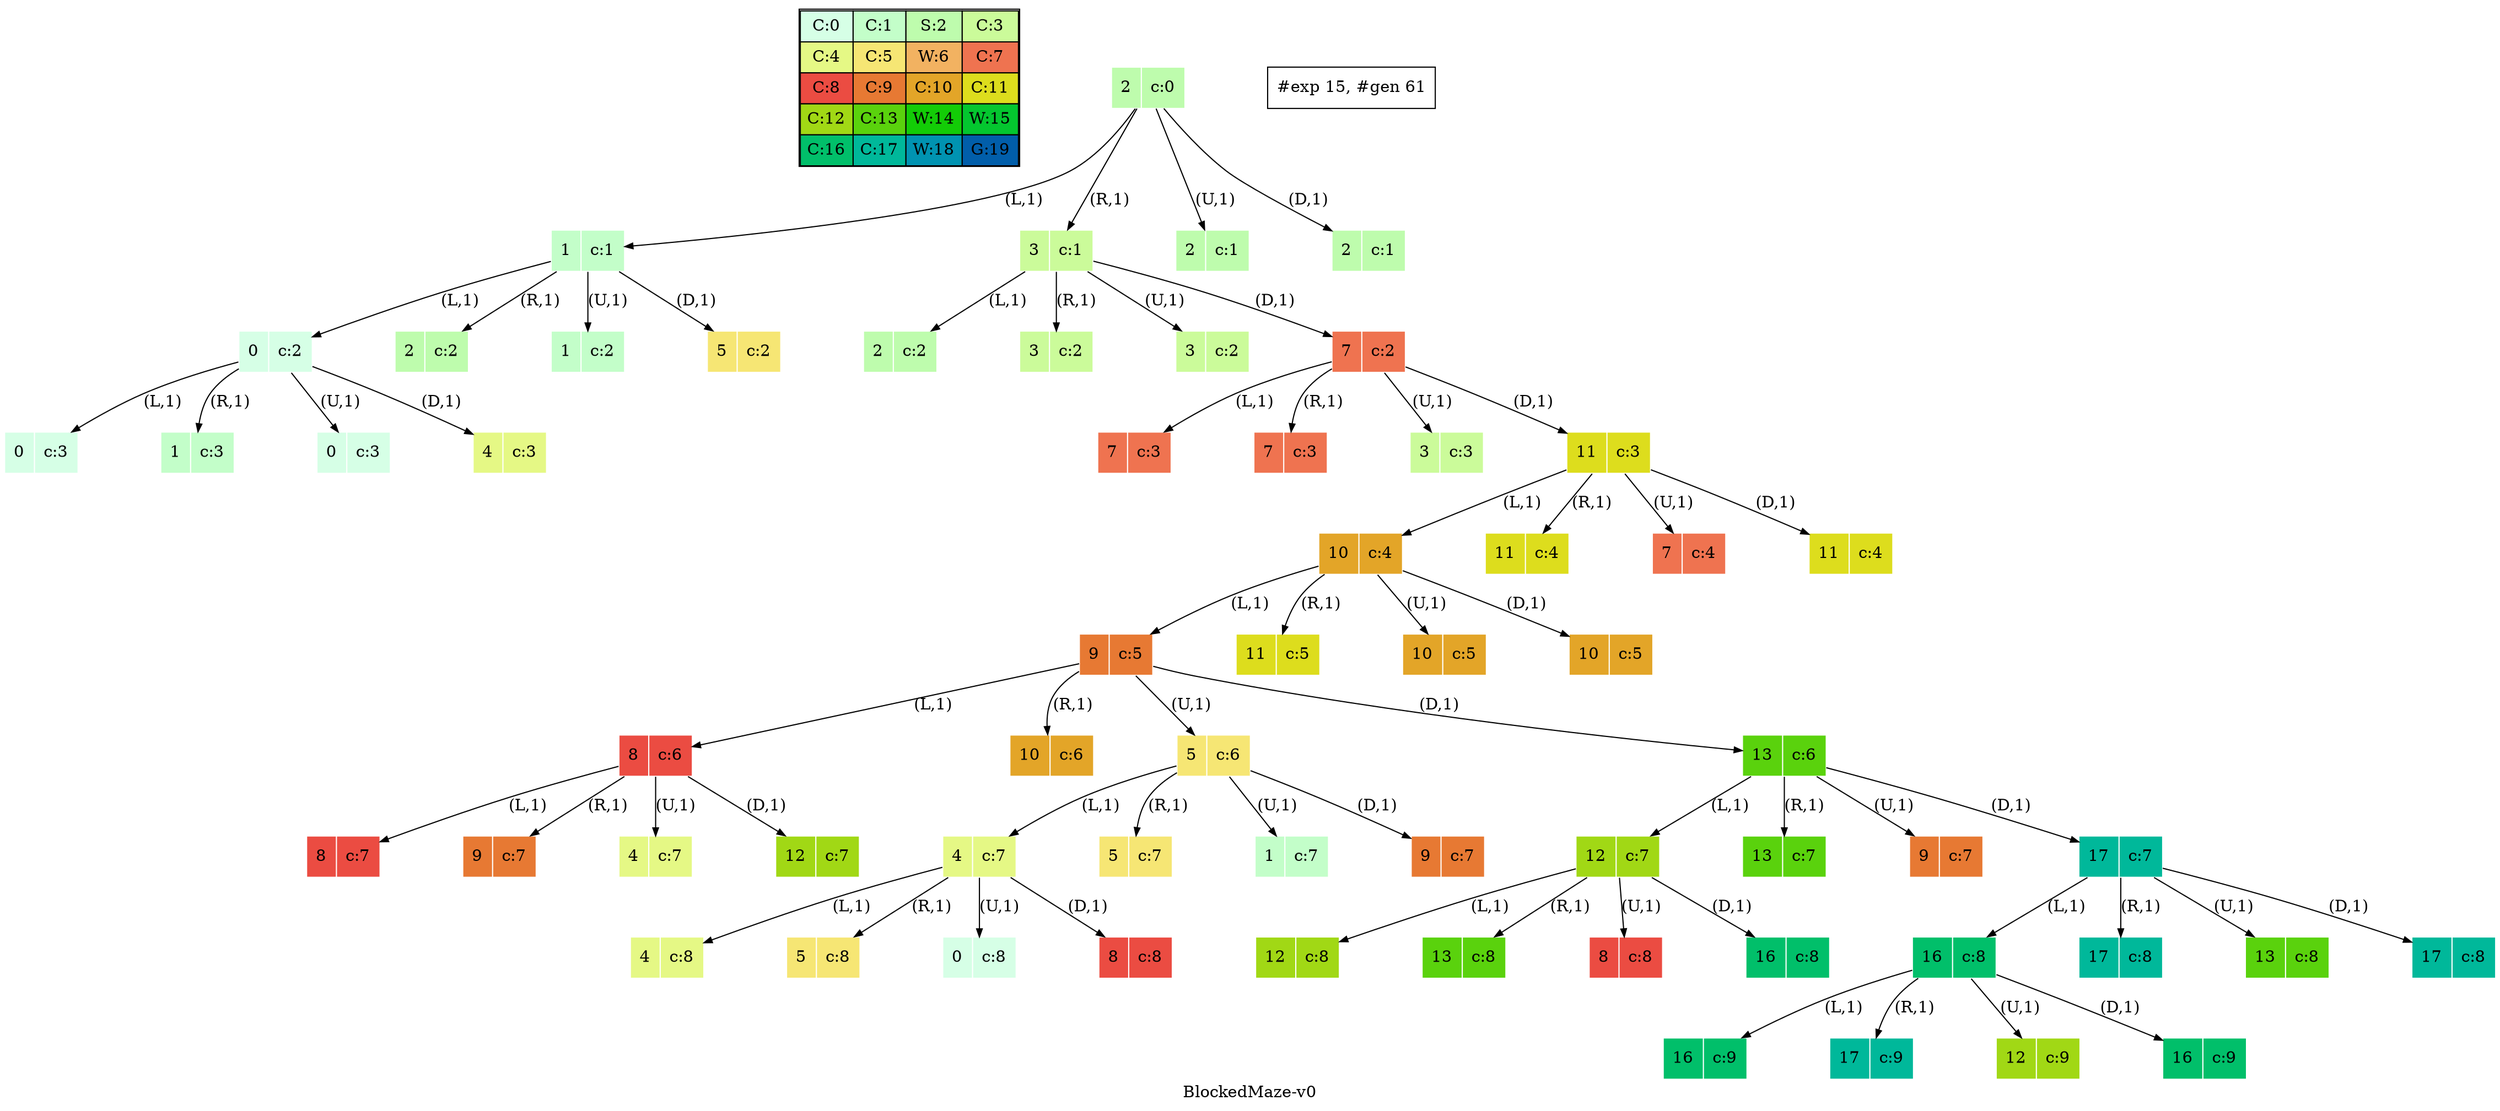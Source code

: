 digraph BlockedMaze { label="BlockedMaze-v0"
subgraph MAP {label=Map;map [shape=plaintext label=<<table border="1" cellpadding="5" cellspacing="0" cellborder="1"><tr><td bgcolor="0.39803922 0.15947579 0.99679532 1.        ">C:0</td><td bgcolor="0.35098039 0.23194764 0.99315867 1.        ">C:1</td><td bgcolor="0.29607843 0.31486959 0.98720184 1.        ">S:2</td><td bgcolor="0.24901961 0.38410575 0.98063477 1.        ">C:3</td></tr><tr><td bgcolor="0.19411765 0.46220388 0.97128103 1.        ">C:4</td><td bgcolor="0.14705882 0.52643216 0.96182564 1.        ">C:5</td><td bgcolor="0.09215686 0.59770746 0.94913494 1.        ">W:6</td><td bgcolor="0.0372549  0.66454018 0.93467977 1.        ">C:7</td></tr><tr><td bgcolor="0.00980392 0.71791192 0.92090552 1.        ">C:8</td><td bgcolor="0.06470588 0.77520398 0.9032472  1.        ">C:9</td><td bgcolor="0.11176471 0.81974048 0.88677369 1.        ">C:10</td><td bgcolor="0.16666667 0.8660254  0.8660254  1.        ">C:11</td></tr><tr><td bgcolor="0.21372549 0.9005867  0.84695821 1.        ">C:12</td><td bgcolor="0.26862745 0.93467977 0.82325295 1.        ">C:13</td><td bgcolor="0.32352941 0.96182564 0.79801723 1.        ">W:14</td><td bgcolor="0.37058824 0.97940977 0.77520398 1.        ">W:15</td></tr><tr><td bgcolor="0.4254902  0.99315867 0.74725253 1.        ">C:16</td><td bgcolor="0.47254902 0.99907048 0.72218645 1.        ">C:17</td><td bgcolor="0.52745098 0.99907048 0.69169844 1.        ">W:18</td><td bgcolor="0.5745098  0.99315867 0.66454018 1.        ">G:19</td></tr></table>>]} 
nodesep=1 ranksep=0.5 node [shape=record] edge [arrowsize=0.7] 
"0_2" [label="<f0>2 |<f1> c:0" style=filled color=white fillcolor="0.29607843 0.31486959 0.98720184 1.        "]
"0_2.1-0" [label="<f0>1 |<f1> c:1" style=filled color=white fillcolor="0.35098039 0.23194764 0.99315867 1.        "] "0_2" -> "0_2.1-0" [label="(L,1)" ]; 
"0_2.3-1" [label="<f0>3 |<f1> c:1" style=filled color=white fillcolor="0.24901961 0.38410575 0.98063477 1.        "] "0_2" -> "0_2.3-1" [label="(R,1)" ]; 
"0_2.2-2" [label="<f0>2 |<f1> c:1" style=filled color=white fillcolor="0.29607843 0.31486959 0.98720184 1.        "] "0_2" -> "0_2.2-2" [label="(U,1)" ]; 
"0_2.2-3" [label="<f0>2 |<f1> c:1" style=filled color=white fillcolor="0.29607843 0.31486959 0.98720184 1.        "] "0_2" -> "0_2.2-3" [label="(D,1)" ]; 
"0_2.3.2-0" [label="<f0>2 |<f1> c:2" style=filled color=white fillcolor="0.29607843 0.31486959 0.98720184 1.        "] "0_2.3-1" -> "0_2.3.2-0" [label="(L,1)" ]; 
"0_2.3.3-1" [label="<f0>3 |<f1> c:2" style=filled color=white fillcolor="0.24901961 0.38410575 0.98063477 1.        "] "0_2.3-1" -> "0_2.3.3-1" [label="(R,1)" ]; 
"0_2.3.3-2" [label="<f0>3 |<f1> c:2" style=filled color=white fillcolor="0.24901961 0.38410575 0.98063477 1.        "] "0_2.3-1" -> "0_2.3.3-2" [label="(U,1)" ]; 
"0_2.3.7-3" [label="<f0>7 |<f1> c:2" style=filled color=white fillcolor="0.0372549  0.66454018 0.93467977 1.        "] "0_2.3-1" -> "0_2.3.7-3" [label="(D,1)" ]; 
"0_2.3.7.7-0" [label="<f0>7 |<f1> c:3" style=filled color=white fillcolor="0.0372549  0.66454018 0.93467977 1.        "] "0_2.3.7-3" -> "0_2.3.7.7-0" [label="(L,1)" ]; 
"0_2.3.7.7-1" [label="<f0>7 |<f1> c:3" style=filled color=white fillcolor="0.0372549  0.66454018 0.93467977 1.        "] "0_2.3.7-3" -> "0_2.3.7.7-1" [label="(R,1)" ]; 
"0_2.3.7.3-2" [label="<f0>3 |<f1> c:3" style=filled color=white fillcolor="0.24901961 0.38410575 0.98063477 1.        "] "0_2.3.7-3" -> "0_2.3.7.3-2" [label="(U,1)" ]; 
"0_2.3.7.11-3" [label="<f0>11 |<f1> c:3" style=filled color=white fillcolor="0.16666667 0.8660254  0.8660254  1.        "] "0_2.3.7-3" -> "0_2.3.7.11-3" [label="(D,1)" ]; 
"0_2.3.7.11.10-0" [label="<f0>10 |<f1> c:4" style=filled color=white fillcolor="0.11176471 0.81974048 0.88677369 1.        "] "0_2.3.7.11-3" -> "0_2.3.7.11.10-0" [label="(L,1)" ]; 
"0_2.3.7.11.11-1" [label="<f0>11 |<f1> c:4" style=filled color=white fillcolor="0.16666667 0.8660254  0.8660254  1.        "] "0_2.3.7.11-3" -> "0_2.3.7.11.11-1" [label="(R,1)" ]; 
"0_2.3.7.11.7-2" [label="<f0>7 |<f1> c:4" style=filled color=white fillcolor="0.0372549  0.66454018 0.93467977 1.        "] "0_2.3.7.11-3" -> "0_2.3.7.11.7-2" [label="(U,1)" ]; 
"0_2.3.7.11.11-3" [label="<f0>11 |<f1> c:4" style=filled color=white fillcolor="0.16666667 0.8660254  0.8660254  1.        "] "0_2.3.7.11-3" -> "0_2.3.7.11.11-3" [label="(D,1)" ]; 
"0_2.3.7.11.10.9-0" [label="<f0>9 |<f1> c:5" style=filled color=white fillcolor="0.06470588 0.77520398 0.9032472  1.        "] "0_2.3.7.11.10-0" -> "0_2.3.7.11.10.9-0" [label="(L,1)" ]; 
"0_2.3.7.11.10.11-1" [label="<f0>11 |<f1> c:5" style=filled color=white fillcolor="0.16666667 0.8660254  0.8660254  1.        "] "0_2.3.7.11.10-0" -> "0_2.3.7.11.10.11-1" [label="(R,1)" ]; 
"0_2.3.7.11.10.10-2" [label="<f0>10 |<f1> c:5" style=filled color=white fillcolor="0.11176471 0.81974048 0.88677369 1.        "] "0_2.3.7.11.10-0" -> "0_2.3.7.11.10.10-2" [label="(U,1)" ]; 
"0_2.3.7.11.10.10-3" [label="<f0>10 |<f1> c:5" style=filled color=white fillcolor="0.11176471 0.81974048 0.88677369 1.        "] "0_2.3.7.11.10-0" -> "0_2.3.7.11.10.10-3" [label="(D,1)" ]; 
"0_2.3.7.11.10.9.8-0" [label="<f0>8 |<f1> c:6" style=filled color=white fillcolor="0.00980392 0.71791192 0.92090552 1.        "] "0_2.3.7.11.10.9-0" -> "0_2.3.7.11.10.9.8-0" [label="(L,1)" ]; 
"0_2.3.7.11.10.9.10-1" [label="<f0>10 |<f1> c:6" style=filled color=white fillcolor="0.11176471 0.81974048 0.88677369 1.        "] "0_2.3.7.11.10.9-0" -> "0_2.3.7.11.10.9.10-1" [label="(R,1)" ]; 
"0_2.3.7.11.10.9.5-2" [label="<f0>5 |<f1> c:6" style=filled color=white fillcolor="0.14705882 0.52643216 0.96182564 1.        "] "0_2.3.7.11.10.9-0" -> "0_2.3.7.11.10.9.5-2" [label="(U,1)" ]; 
"0_2.3.7.11.10.9.13-3" [label="<f0>13 |<f1> c:6" style=filled color=white fillcolor="0.26862745 0.93467977 0.82325295 1.        "] "0_2.3.7.11.10.9-0" -> "0_2.3.7.11.10.9.13-3" [label="(D,1)" ]; 
"0_2.3.7.11.10.9.13.12-0" [label="<f0>12 |<f1> c:7" style=filled color=white fillcolor="0.21372549 0.9005867  0.84695821 1.        "] "0_2.3.7.11.10.9.13-3" -> "0_2.3.7.11.10.9.13.12-0" [label="(L,1)" ]; 
"0_2.3.7.11.10.9.13.13-1" [label="<f0>13 |<f1> c:7" style=filled color=white fillcolor="0.26862745 0.93467977 0.82325295 1.        "] "0_2.3.7.11.10.9.13-3" -> "0_2.3.7.11.10.9.13.13-1" [label="(R,1)" ]; 
"0_2.3.7.11.10.9.13.9-2" [label="<f0>9 |<f1> c:7" style=filled color=white fillcolor="0.06470588 0.77520398 0.9032472  1.        "] "0_2.3.7.11.10.9.13-3" -> "0_2.3.7.11.10.9.13.9-2" [label="(U,1)" ]; 
"0_2.3.7.11.10.9.13.17-3" [label="<f0>17 |<f1> c:7" style=filled color=white fillcolor="0.47254902 0.99907048 0.72218645 1.        "] "0_2.3.7.11.10.9.13-3" -> "0_2.3.7.11.10.9.13.17-3" [label="(D,1)" ]; 
"0_2.3.7.11.10.9.13.17.16-0" [label="<f0>16 |<f1> c:8" style=filled color=white fillcolor="0.4254902  0.99315867 0.74725253 1.        "] "0_2.3.7.11.10.9.13.17-3" -> "0_2.3.7.11.10.9.13.17.16-0" [label="(L,1)" ]; 
"0_2.3.7.11.10.9.13.17.17-1" [label="<f0>17 |<f1> c:8" style=filled color=white fillcolor="0.47254902 0.99907048 0.72218645 1.        "] "0_2.3.7.11.10.9.13.17-3" -> "0_2.3.7.11.10.9.13.17.17-1" [label="(R,1)" ]; 
"0_2.3.7.11.10.9.13.17.13-2" [label="<f0>13 |<f1> c:8" style=filled color=white fillcolor="0.26862745 0.93467977 0.82325295 1.        "] "0_2.3.7.11.10.9.13.17-3" -> "0_2.3.7.11.10.9.13.17.13-2" [label="(U,1)" ]; 
"0_2.3.7.11.10.9.13.17.17-3" [label="<f0>17 |<f1> c:8" style=filled color=white fillcolor="0.47254902 0.99907048 0.72218645 1.        "] "0_2.3.7.11.10.9.13.17-3" -> "0_2.3.7.11.10.9.13.17.17-3" [label="(D,1)" ]; 
"0_2.3.7.11.10.9.13.17.16.16-0" [label="<f0>16 |<f1> c:9" style=filled color=white fillcolor="0.4254902  0.99315867 0.74725253 1.        "] "0_2.3.7.11.10.9.13.17.16-0" -> "0_2.3.7.11.10.9.13.17.16.16-0" [label="(L,1)" ]; 
"0_2.3.7.11.10.9.13.17.16.17-1" [label="<f0>17 |<f1> c:9" style=filled color=white fillcolor="0.47254902 0.99907048 0.72218645 1.        "] "0_2.3.7.11.10.9.13.17.16-0" -> "0_2.3.7.11.10.9.13.17.16.17-1" [label="(R,1)" ]; 
"0_2.3.7.11.10.9.13.17.16.12-2" [label="<f0>12 |<f1> c:9" style=filled color=white fillcolor="0.21372549 0.9005867  0.84695821 1.        "] "0_2.3.7.11.10.9.13.17.16-0" -> "0_2.3.7.11.10.9.13.17.16.12-2" [label="(U,1)" ]; 
"0_2.3.7.11.10.9.13.17.16.16-3" [label="<f0>16 |<f1> c:9" style=filled color=white fillcolor="0.4254902  0.99315867 0.74725253 1.        "] "0_2.3.7.11.10.9.13.17.16-0" -> "0_2.3.7.11.10.9.13.17.16.16-3" [label="(D,1)" ]; 
"0_2.3.7.11.10.9.13.12.12-0" [label="<f0>12 |<f1> c:8" style=filled color=white fillcolor="0.21372549 0.9005867  0.84695821 1.        "] "0_2.3.7.11.10.9.13.12-0" -> "0_2.3.7.11.10.9.13.12.12-0" [label="(L,1)" ]; 
"0_2.3.7.11.10.9.13.12.13-1" [label="<f0>13 |<f1> c:8" style=filled color=white fillcolor="0.26862745 0.93467977 0.82325295 1.        "] "0_2.3.7.11.10.9.13.12-0" -> "0_2.3.7.11.10.9.13.12.13-1" [label="(R,1)" ]; 
"0_2.3.7.11.10.9.13.12.8-2" [label="<f0>8 |<f1> c:8" style=filled color=white fillcolor="0.00980392 0.71791192 0.92090552 1.        "] "0_2.3.7.11.10.9.13.12-0" -> "0_2.3.7.11.10.9.13.12.8-2" [label="(U,1)" ]; 
"0_2.3.7.11.10.9.13.12.16-3" [label="<f0>16 |<f1> c:8" style=filled color=white fillcolor="0.4254902  0.99315867 0.74725253 1.        "] "0_2.3.7.11.10.9.13.12-0" -> "0_2.3.7.11.10.9.13.12.16-3" [label="(D,1)" ]; 
"0_2.3.7.11.10.9.5.4-0" [label="<f0>4 |<f1> c:7" style=filled color=white fillcolor="0.19411765 0.46220388 0.97128103 1.        "] "0_2.3.7.11.10.9.5-2" -> "0_2.3.7.11.10.9.5.4-0" [label="(L,1)" ]; 
"0_2.3.7.11.10.9.5.5-1" [label="<f0>5 |<f1> c:7" style=filled color=white fillcolor="0.14705882 0.52643216 0.96182564 1.        "] "0_2.3.7.11.10.9.5-2" -> "0_2.3.7.11.10.9.5.5-1" [label="(R,1)" ]; 
"0_2.3.7.11.10.9.5.1-2" [label="<f0>1 |<f1> c:7" style=filled color=white fillcolor="0.35098039 0.23194764 0.99315867 1.        "] "0_2.3.7.11.10.9.5-2" -> "0_2.3.7.11.10.9.5.1-2" [label="(U,1)" ]; 
"0_2.3.7.11.10.9.5.9-3" [label="<f0>9 |<f1> c:7" style=filled color=white fillcolor="0.06470588 0.77520398 0.9032472  1.        "] "0_2.3.7.11.10.9.5-2" -> "0_2.3.7.11.10.9.5.9-3" [label="(D,1)" ]; 
"0_2.3.7.11.10.9.8.8-0" [label="<f0>8 |<f1> c:7" style=filled color=white fillcolor="0.00980392 0.71791192 0.92090552 1.        "] "0_2.3.7.11.10.9.8-0" -> "0_2.3.7.11.10.9.8.8-0" [label="(L,1)" ]; 
"0_2.3.7.11.10.9.8.9-1" [label="<f0>9 |<f1> c:7" style=filled color=white fillcolor="0.06470588 0.77520398 0.9032472  1.        "] "0_2.3.7.11.10.9.8-0" -> "0_2.3.7.11.10.9.8.9-1" [label="(R,1)" ]; 
"0_2.3.7.11.10.9.8.4-2" [label="<f0>4 |<f1> c:7" style=filled color=white fillcolor="0.19411765 0.46220388 0.97128103 1.        "] "0_2.3.7.11.10.9.8-0" -> "0_2.3.7.11.10.9.8.4-2" [label="(U,1)" ]; 
"0_2.3.7.11.10.9.8.12-3" [label="<f0>12 |<f1> c:7" style=filled color=white fillcolor="0.21372549 0.9005867  0.84695821 1.        "] "0_2.3.7.11.10.9.8-0" -> "0_2.3.7.11.10.9.8.12-3" [label="(D,1)" ]; 
"0_2.1.0-0" [label="<f0>0 |<f1> c:2" style=filled color=white fillcolor="0.39803922 0.15947579 0.99679532 1.        "] "0_2.1-0" -> "0_2.1.0-0" [label="(L,1)" ]; 
"0_2.1.2-1" [label="<f0>2 |<f1> c:2" style=filled color=white fillcolor="0.29607843 0.31486959 0.98720184 1.        "] "0_2.1-0" -> "0_2.1.2-1" [label="(R,1)" ]; 
"0_2.1.1-2" [label="<f0>1 |<f1> c:2" style=filled color=white fillcolor="0.35098039 0.23194764 0.99315867 1.        "] "0_2.1-0" -> "0_2.1.1-2" [label="(U,1)" ]; 
"0_2.1.5-3" [label="<f0>5 |<f1> c:2" style=filled color=white fillcolor="0.14705882 0.52643216 0.96182564 1.        "] "0_2.1-0" -> "0_2.1.5-3" [label="(D,1)" ]; 
"0_2.3.7.11.10.9.5.4.4-0" [label="<f0>4 |<f1> c:8" style=filled color=white fillcolor="0.19411765 0.46220388 0.97128103 1.        "] "0_2.3.7.11.10.9.5.4-0" -> "0_2.3.7.11.10.9.5.4.4-0" [label="(L,1)" ]; 
"0_2.3.7.11.10.9.5.4.5-1" [label="<f0>5 |<f1> c:8" style=filled color=white fillcolor="0.14705882 0.52643216 0.96182564 1.        "] "0_2.3.7.11.10.9.5.4-0" -> "0_2.3.7.11.10.9.5.4.5-1" [label="(R,1)" ]; 
"0_2.3.7.11.10.9.5.4.0-2" [label="<f0>0 |<f1> c:8" style=filled color=white fillcolor="0.39803922 0.15947579 0.99679532 1.        "] "0_2.3.7.11.10.9.5.4-0" -> "0_2.3.7.11.10.9.5.4.0-2" [label="(U,1)" ]; 
"0_2.3.7.11.10.9.5.4.8-3" [label="<f0>8 |<f1> c:8" style=filled color=white fillcolor="0.00980392 0.71791192 0.92090552 1.        "] "0_2.3.7.11.10.9.5.4-0" -> "0_2.3.7.11.10.9.5.4.8-3" [label="(D,1)" ]; 
"0_2.1.0.0-0" [label="<f0>0 |<f1> c:3" style=filled color=white fillcolor="0.39803922 0.15947579 0.99679532 1.        "] "0_2.1.0-0" -> "0_2.1.0.0-0" [label="(L,1)" ]; 
"0_2.1.0.1-1" [label="<f0>1 |<f1> c:3" style=filled color=white fillcolor="0.35098039 0.23194764 0.99315867 1.        "] "0_2.1.0-0" -> "0_2.1.0.1-1" [label="(R,1)" ]; 
"0_2.1.0.0-2" [label="<f0>0 |<f1> c:3" style=filled color=white fillcolor="0.39803922 0.15947579 0.99679532 1.        "] "0_2.1.0-0" -> "0_2.1.0.0-2" [label="(U,1)" ]; 
"0_2.1.0.4-3" [label="<f0>4 |<f1> c:3" style=filled color=white fillcolor="0.19411765 0.46220388 0.97128103 1.        "] "0_2.1.0-0" -> "0_2.1.0.4-3" [label="(D,1)" ];  "#exp 15, #gen 61" [ shape=box ];
}
